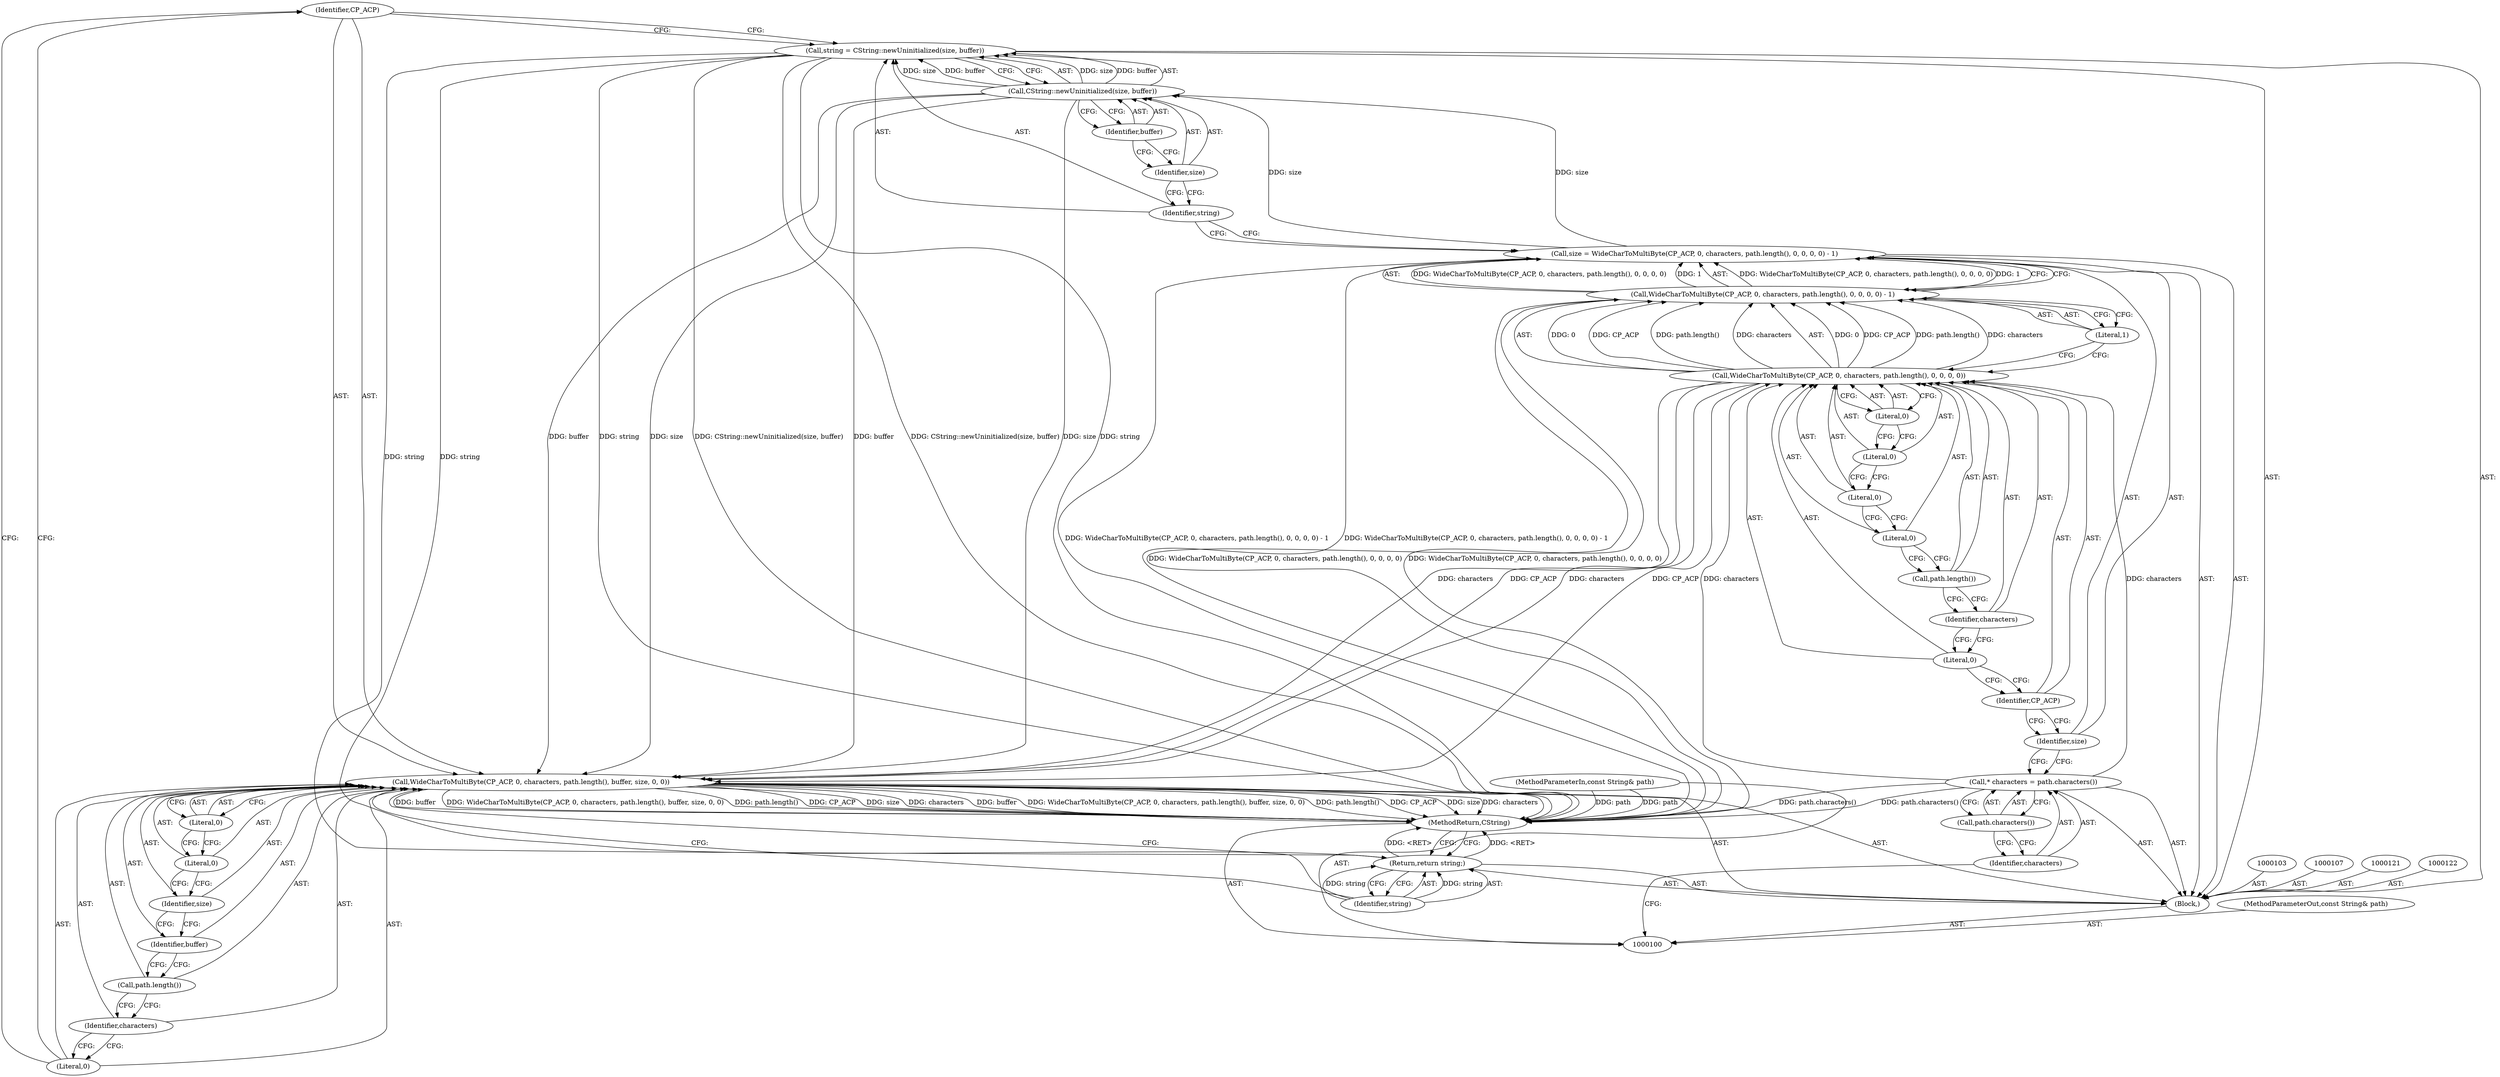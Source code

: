 digraph "0_Chrome_b654d718218ece17c496e74acd250038656f31c3" {
"1000129" [label="(Identifier,CP_ACP)"];
"1000130" [label="(Literal,0)"];
"1000131" [label="(Identifier,characters)"];
"1000128" [label="(Call,WideCharToMultiByte(CP_ACP, 0, characters, path.length(), buffer, size, 0, 0))"];
"1000132" [label="(Call,path.length())"];
"1000133" [label="(Identifier,buffer)"];
"1000134" [label="(Identifier,size)"];
"1000135" [label="(Literal,0)"];
"1000136" [label="(Literal,0)"];
"1000138" [label="(Identifier,string)"];
"1000137" [label="(Return,return string;)"];
"1000139" [label="(MethodReturn,CString)"];
"1000101" [label="(MethodParameterIn,const String& path)"];
"1000180" [label="(MethodParameterOut,const String& path)"];
"1000102" [label="(Block,)"];
"1000104" [label="(Call,* characters = path.characters())"];
"1000105" [label="(Identifier,characters)"];
"1000106" [label="(Call,path.characters())"];
"1000110" [label="(Call,WideCharToMultiByte(CP_ACP, 0, characters, path.length(), 0, 0, 0, 0) - 1)"];
"1000111" [label="(Call,WideCharToMultiByte(CP_ACP, 0, characters, path.length(), 0, 0, 0, 0))"];
"1000112" [label="(Identifier,CP_ACP)"];
"1000113" [label="(Literal,0)"];
"1000114" [label="(Identifier,characters)"];
"1000115" [label="(Call,path.length())"];
"1000116" [label="(Literal,0)"];
"1000117" [label="(Literal,0)"];
"1000118" [label="(Literal,0)"];
"1000108" [label="(Call,size = WideCharToMultiByte(CP_ACP, 0, characters, path.length(), 0, 0, 0, 0) - 1)"];
"1000109" [label="(Identifier,size)"];
"1000119" [label="(Literal,0)"];
"1000120" [label="(Literal,1)"];
"1000123" [label="(Call,string = CString::newUninitialized(size, buffer))"];
"1000124" [label="(Identifier,string)"];
"1000125" [label="(Call,CString::newUninitialized(size, buffer))"];
"1000126" [label="(Identifier,size)"];
"1000127" [label="(Identifier,buffer)"];
"1000129" -> "1000128"  [label="AST: "];
"1000129" -> "1000123"  [label="CFG: "];
"1000130" -> "1000129"  [label="CFG: "];
"1000130" -> "1000128"  [label="AST: "];
"1000130" -> "1000129"  [label="CFG: "];
"1000131" -> "1000130"  [label="CFG: "];
"1000131" -> "1000128"  [label="AST: "];
"1000131" -> "1000130"  [label="CFG: "];
"1000132" -> "1000131"  [label="CFG: "];
"1000128" -> "1000102"  [label="AST: "];
"1000128" -> "1000136"  [label="CFG: "];
"1000129" -> "1000128"  [label="AST: "];
"1000130" -> "1000128"  [label="AST: "];
"1000131" -> "1000128"  [label="AST: "];
"1000132" -> "1000128"  [label="AST: "];
"1000133" -> "1000128"  [label="AST: "];
"1000134" -> "1000128"  [label="AST: "];
"1000135" -> "1000128"  [label="AST: "];
"1000136" -> "1000128"  [label="AST: "];
"1000138" -> "1000128"  [label="CFG: "];
"1000128" -> "1000139"  [label="DDG: buffer"];
"1000128" -> "1000139"  [label="DDG: WideCharToMultiByte(CP_ACP, 0, characters, path.length(), buffer, size, 0, 0)"];
"1000128" -> "1000139"  [label="DDG: path.length()"];
"1000128" -> "1000139"  [label="DDG: CP_ACP"];
"1000128" -> "1000139"  [label="DDG: size"];
"1000128" -> "1000139"  [label="DDG: characters"];
"1000111" -> "1000128"  [label="DDG: CP_ACP"];
"1000111" -> "1000128"  [label="DDG: characters"];
"1000125" -> "1000128"  [label="DDG: buffer"];
"1000125" -> "1000128"  [label="DDG: size"];
"1000132" -> "1000128"  [label="AST: "];
"1000132" -> "1000131"  [label="CFG: "];
"1000133" -> "1000132"  [label="CFG: "];
"1000133" -> "1000128"  [label="AST: "];
"1000133" -> "1000132"  [label="CFG: "];
"1000134" -> "1000133"  [label="CFG: "];
"1000134" -> "1000128"  [label="AST: "];
"1000134" -> "1000133"  [label="CFG: "];
"1000135" -> "1000134"  [label="CFG: "];
"1000135" -> "1000128"  [label="AST: "];
"1000135" -> "1000134"  [label="CFG: "];
"1000136" -> "1000135"  [label="CFG: "];
"1000136" -> "1000128"  [label="AST: "];
"1000136" -> "1000135"  [label="CFG: "];
"1000128" -> "1000136"  [label="CFG: "];
"1000138" -> "1000137"  [label="AST: "];
"1000138" -> "1000128"  [label="CFG: "];
"1000137" -> "1000138"  [label="CFG: "];
"1000138" -> "1000137"  [label="DDG: string"];
"1000137" -> "1000102"  [label="AST: "];
"1000137" -> "1000138"  [label="CFG: "];
"1000138" -> "1000137"  [label="AST: "];
"1000139" -> "1000137"  [label="CFG: "];
"1000137" -> "1000139"  [label="DDG: <RET>"];
"1000138" -> "1000137"  [label="DDG: string"];
"1000123" -> "1000137"  [label="DDG: string"];
"1000139" -> "1000100"  [label="AST: "];
"1000139" -> "1000137"  [label="CFG: "];
"1000123" -> "1000139"  [label="DDG: CString::newUninitialized(size, buffer)"];
"1000123" -> "1000139"  [label="DDG: string"];
"1000128" -> "1000139"  [label="DDG: buffer"];
"1000128" -> "1000139"  [label="DDG: WideCharToMultiByte(CP_ACP, 0, characters, path.length(), buffer, size, 0, 0)"];
"1000128" -> "1000139"  [label="DDG: path.length()"];
"1000128" -> "1000139"  [label="DDG: CP_ACP"];
"1000128" -> "1000139"  [label="DDG: size"];
"1000128" -> "1000139"  [label="DDG: characters"];
"1000110" -> "1000139"  [label="DDG: WideCharToMultiByte(CP_ACP, 0, characters, path.length(), 0, 0, 0, 0)"];
"1000104" -> "1000139"  [label="DDG: path.characters()"];
"1000101" -> "1000139"  [label="DDG: path"];
"1000108" -> "1000139"  [label="DDG: WideCharToMultiByte(CP_ACP, 0, characters, path.length(), 0, 0, 0, 0) - 1"];
"1000137" -> "1000139"  [label="DDG: <RET>"];
"1000101" -> "1000100"  [label="AST: "];
"1000101" -> "1000139"  [label="DDG: path"];
"1000180" -> "1000100"  [label="AST: "];
"1000102" -> "1000100"  [label="AST: "];
"1000103" -> "1000102"  [label="AST: "];
"1000104" -> "1000102"  [label="AST: "];
"1000107" -> "1000102"  [label="AST: "];
"1000108" -> "1000102"  [label="AST: "];
"1000121" -> "1000102"  [label="AST: "];
"1000122" -> "1000102"  [label="AST: "];
"1000123" -> "1000102"  [label="AST: "];
"1000128" -> "1000102"  [label="AST: "];
"1000137" -> "1000102"  [label="AST: "];
"1000104" -> "1000102"  [label="AST: "];
"1000104" -> "1000106"  [label="CFG: "];
"1000105" -> "1000104"  [label="AST: "];
"1000106" -> "1000104"  [label="AST: "];
"1000109" -> "1000104"  [label="CFG: "];
"1000104" -> "1000139"  [label="DDG: path.characters()"];
"1000104" -> "1000111"  [label="DDG: characters"];
"1000105" -> "1000104"  [label="AST: "];
"1000105" -> "1000100"  [label="CFG: "];
"1000106" -> "1000105"  [label="CFG: "];
"1000106" -> "1000104"  [label="AST: "];
"1000106" -> "1000105"  [label="CFG: "];
"1000104" -> "1000106"  [label="CFG: "];
"1000110" -> "1000108"  [label="AST: "];
"1000110" -> "1000120"  [label="CFG: "];
"1000111" -> "1000110"  [label="AST: "];
"1000120" -> "1000110"  [label="AST: "];
"1000108" -> "1000110"  [label="CFG: "];
"1000110" -> "1000139"  [label="DDG: WideCharToMultiByte(CP_ACP, 0, characters, path.length(), 0, 0, 0, 0)"];
"1000110" -> "1000108"  [label="DDG: WideCharToMultiByte(CP_ACP, 0, characters, path.length(), 0, 0, 0, 0)"];
"1000110" -> "1000108"  [label="DDG: 1"];
"1000111" -> "1000110"  [label="DDG: 0"];
"1000111" -> "1000110"  [label="DDG: CP_ACP"];
"1000111" -> "1000110"  [label="DDG: path.length()"];
"1000111" -> "1000110"  [label="DDG: characters"];
"1000111" -> "1000110"  [label="AST: "];
"1000111" -> "1000119"  [label="CFG: "];
"1000112" -> "1000111"  [label="AST: "];
"1000113" -> "1000111"  [label="AST: "];
"1000114" -> "1000111"  [label="AST: "];
"1000115" -> "1000111"  [label="AST: "];
"1000116" -> "1000111"  [label="AST: "];
"1000117" -> "1000111"  [label="AST: "];
"1000118" -> "1000111"  [label="AST: "];
"1000119" -> "1000111"  [label="AST: "];
"1000120" -> "1000111"  [label="CFG: "];
"1000111" -> "1000110"  [label="DDG: 0"];
"1000111" -> "1000110"  [label="DDG: CP_ACP"];
"1000111" -> "1000110"  [label="DDG: path.length()"];
"1000111" -> "1000110"  [label="DDG: characters"];
"1000104" -> "1000111"  [label="DDG: characters"];
"1000111" -> "1000128"  [label="DDG: CP_ACP"];
"1000111" -> "1000128"  [label="DDG: characters"];
"1000112" -> "1000111"  [label="AST: "];
"1000112" -> "1000109"  [label="CFG: "];
"1000113" -> "1000112"  [label="CFG: "];
"1000113" -> "1000111"  [label="AST: "];
"1000113" -> "1000112"  [label="CFG: "];
"1000114" -> "1000113"  [label="CFG: "];
"1000114" -> "1000111"  [label="AST: "];
"1000114" -> "1000113"  [label="CFG: "];
"1000115" -> "1000114"  [label="CFG: "];
"1000115" -> "1000111"  [label="AST: "];
"1000115" -> "1000114"  [label="CFG: "];
"1000116" -> "1000115"  [label="CFG: "];
"1000116" -> "1000111"  [label="AST: "];
"1000116" -> "1000115"  [label="CFG: "];
"1000117" -> "1000116"  [label="CFG: "];
"1000117" -> "1000111"  [label="AST: "];
"1000117" -> "1000116"  [label="CFG: "];
"1000118" -> "1000117"  [label="CFG: "];
"1000118" -> "1000111"  [label="AST: "];
"1000118" -> "1000117"  [label="CFG: "];
"1000119" -> "1000118"  [label="CFG: "];
"1000108" -> "1000102"  [label="AST: "];
"1000108" -> "1000110"  [label="CFG: "];
"1000109" -> "1000108"  [label="AST: "];
"1000110" -> "1000108"  [label="AST: "];
"1000124" -> "1000108"  [label="CFG: "];
"1000108" -> "1000139"  [label="DDG: WideCharToMultiByte(CP_ACP, 0, characters, path.length(), 0, 0, 0, 0) - 1"];
"1000110" -> "1000108"  [label="DDG: WideCharToMultiByte(CP_ACP, 0, characters, path.length(), 0, 0, 0, 0)"];
"1000110" -> "1000108"  [label="DDG: 1"];
"1000108" -> "1000125"  [label="DDG: size"];
"1000109" -> "1000108"  [label="AST: "];
"1000109" -> "1000104"  [label="CFG: "];
"1000112" -> "1000109"  [label="CFG: "];
"1000119" -> "1000111"  [label="AST: "];
"1000119" -> "1000118"  [label="CFG: "];
"1000111" -> "1000119"  [label="CFG: "];
"1000120" -> "1000110"  [label="AST: "];
"1000120" -> "1000111"  [label="CFG: "];
"1000110" -> "1000120"  [label="CFG: "];
"1000123" -> "1000102"  [label="AST: "];
"1000123" -> "1000125"  [label="CFG: "];
"1000124" -> "1000123"  [label="AST: "];
"1000125" -> "1000123"  [label="AST: "];
"1000129" -> "1000123"  [label="CFG: "];
"1000123" -> "1000139"  [label="DDG: CString::newUninitialized(size, buffer)"];
"1000123" -> "1000139"  [label="DDG: string"];
"1000125" -> "1000123"  [label="DDG: size"];
"1000125" -> "1000123"  [label="DDG: buffer"];
"1000123" -> "1000137"  [label="DDG: string"];
"1000124" -> "1000123"  [label="AST: "];
"1000124" -> "1000108"  [label="CFG: "];
"1000126" -> "1000124"  [label="CFG: "];
"1000125" -> "1000123"  [label="AST: "];
"1000125" -> "1000127"  [label="CFG: "];
"1000126" -> "1000125"  [label="AST: "];
"1000127" -> "1000125"  [label="AST: "];
"1000123" -> "1000125"  [label="CFG: "];
"1000125" -> "1000123"  [label="DDG: size"];
"1000125" -> "1000123"  [label="DDG: buffer"];
"1000108" -> "1000125"  [label="DDG: size"];
"1000125" -> "1000128"  [label="DDG: buffer"];
"1000125" -> "1000128"  [label="DDG: size"];
"1000126" -> "1000125"  [label="AST: "];
"1000126" -> "1000124"  [label="CFG: "];
"1000127" -> "1000126"  [label="CFG: "];
"1000127" -> "1000125"  [label="AST: "];
"1000127" -> "1000126"  [label="CFG: "];
"1000125" -> "1000127"  [label="CFG: "];
}
